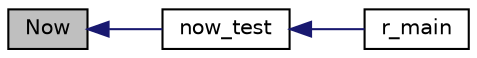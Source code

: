 digraph "Now"
{
  edge [fontname="Helvetica",fontsize="10",labelfontname="Helvetica",labelfontsize="10"];
  node [fontname="Helvetica",fontsize="10",shape=record];
  rankdir="LR";
  Node1 [label="Now",height=0.2,width=0.4,color="black", fillcolor="grey75", style="filled", fontcolor="black"];
  Node1 -> Node2 [dir="back",color="midnightblue",fontsize="10",style="solid",fontname="Helvetica"];
  Node2 [label="now_test",height=0.2,width=0.4,color="black", fillcolor="white", style="filled",URL="$test005__now_8c.html#a7e8ea97a7d79e6b3896eb5dcadf7fd80"];
  Node2 -> Node3 [dir="back",color="midnightblue",fontsize="10",style="solid",fontname="Helvetica"];
  Node3 [label="r_main",height=0.2,width=0.4,color="black", fillcolor="white", style="filled",URL="$test005__now_8c.html#afff05d20e8e3bfc1d7d8aab2bb3a1e9b",tooltip="main function provided by user application. The first task to run. "];
}
